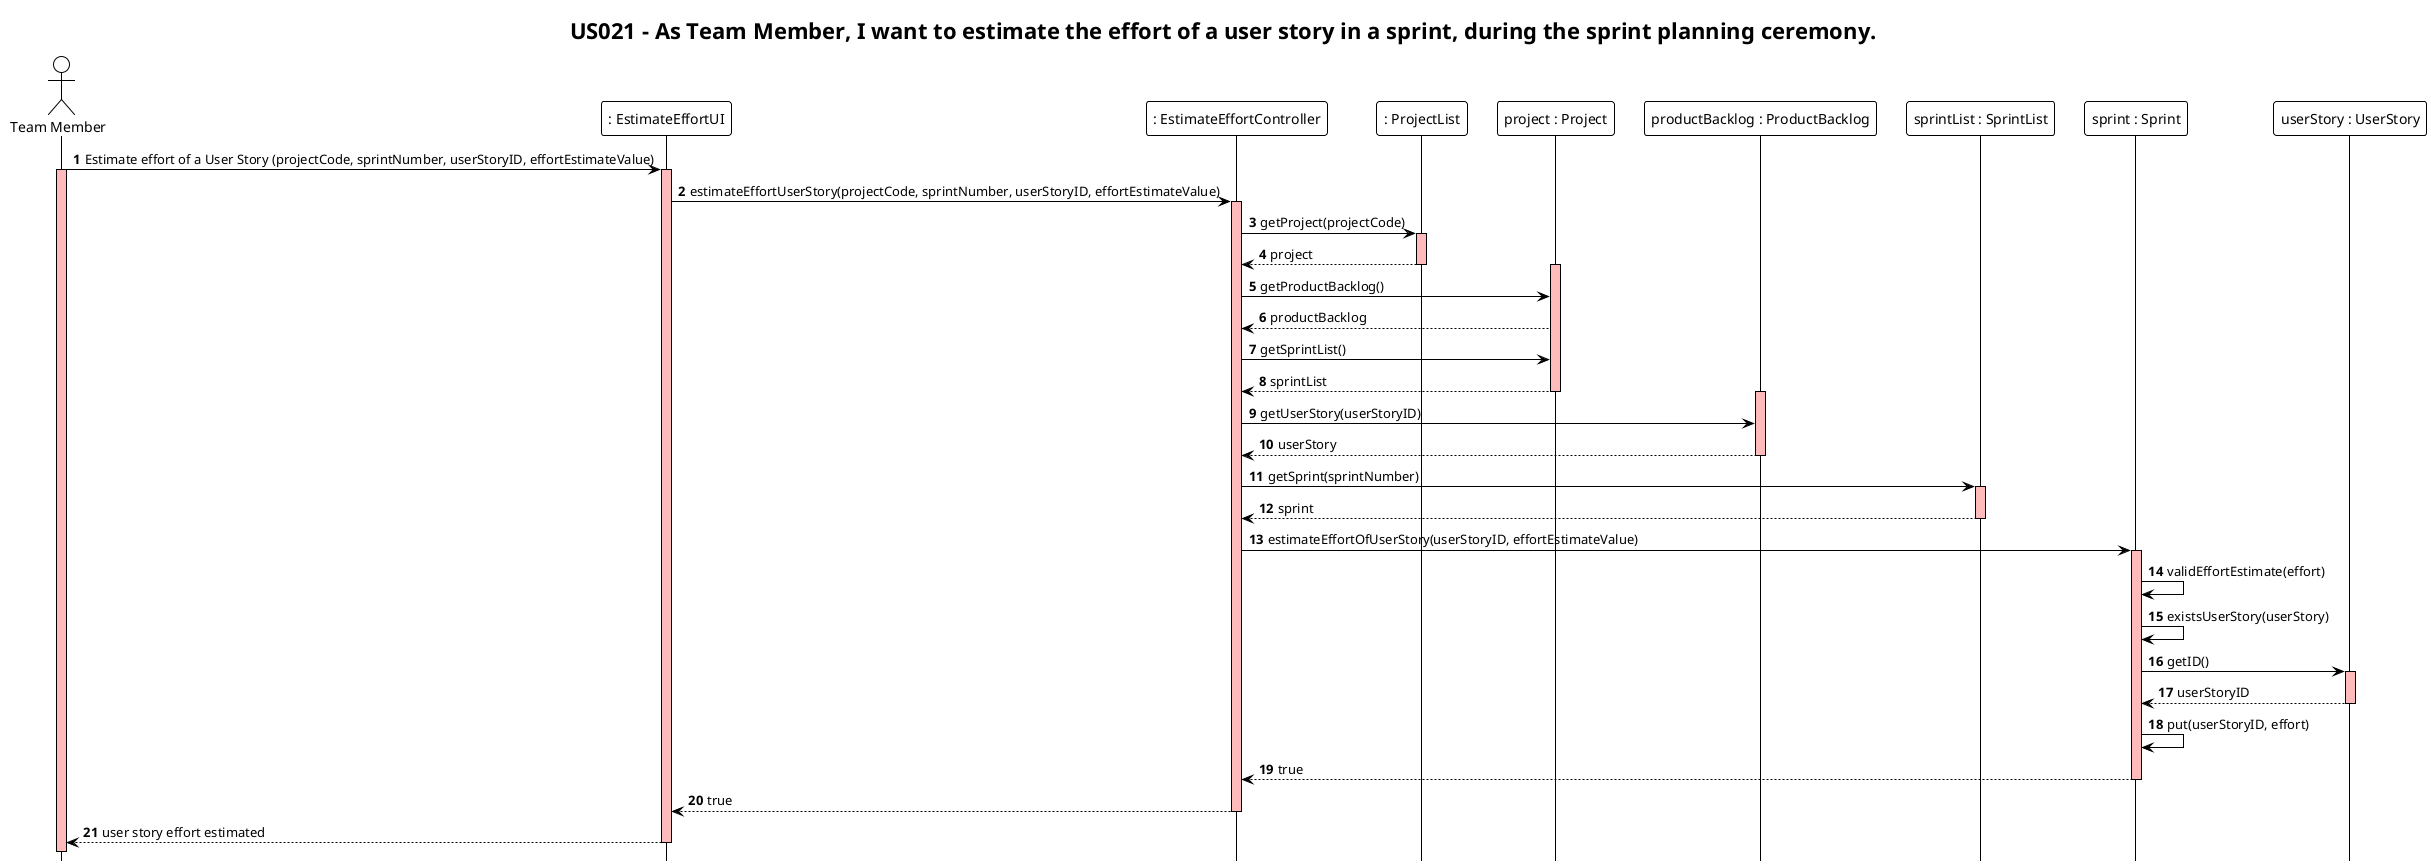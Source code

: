 @startuml
!theme plain
title US021 - As Team Member, I want to estimate the effort of a user story in a sprint, during the sprint planning ceremony.
autonumber
hide footbox

actor "Team Member" as User
participant ": EstimateEffortUI" as UI
participant ": EstimateEffortController" as Controller
participant ": ProjectList" as PL
participant "project : Project" as P
participant "productBacklog : ProductBacklog" as PB
participant "sprintList : SprintList" as SL
participant "sprint : Sprint" as S
participant "userStory : UserStory" as US

User ->  UI: Estimate effort of a User Story (projectCode, sprintNumber, userStoryID, effortEstimateValue)
activate User #FFBBBB
activate UI #FFBBBB
UI -> Controller: estimateEffortUserStory(projectCode, sprintNumber, userStoryID, effortEstimateValue)
activate Controller #FFBBBB
Controller -> PL: getProject(projectCode)
activate PL #FFBBBB
PL --> Controller: project
deactivate PL
activate P #FFBBBB
Controller -> P: getProductBacklog()
P --> Controller: productBacklog
Controller -> P: getSprintList()
P --> Controller: sprintList
deactivate P
activate PB #FFBBBB
Controller -> PB: getUserStory(userStoryID)
PB --> Controller: userStory
deactivate PB
Controller -> SL: getSprint(sprintNumber)
activate SL #FFBBBB
SL --> Controller: sprint
deactivate SL
Controller -> S: estimateEffortOfUserStory(userStoryID, effortEstimateValue)
activate S #FFBBBB
S -> S: validEffortEstimate(effort)
S -> S: existsUserStory(userStory)
S -> US: getID()
activate US #FFBBBB
US --> S: userStoryID
deactivate US
S -> S: put(userStoryID, effort)
S --> Controller: true
deactivate S
Controller --> UI: true
deactivate Controller
UI --> User: user story effort estimated
deactivate UI

@enduml
